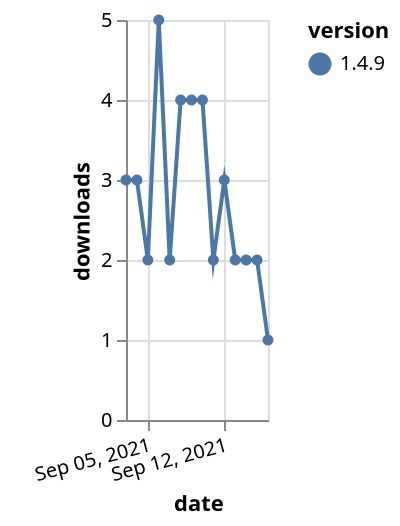 {"$schema": "https://vega.github.io/schema/vega-lite/v5.json", "description": "A simple bar chart with embedded data.", "data": {"values": [{"date": "2021-09-03", "total": 3052, "delta": 3, "version": "1.4.9"}, {"date": "2021-09-04", "total": 3055, "delta": 3, "version": "1.4.9"}, {"date": "2021-09-05", "total": 3057, "delta": 2, "version": "1.4.9"}, {"date": "2021-09-06", "total": 3062, "delta": 5, "version": "1.4.9"}, {"date": "2021-09-07", "total": 3064, "delta": 2, "version": "1.4.9"}, {"date": "2021-09-08", "total": 3068, "delta": 4, "version": "1.4.9"}, {"date": "2021-09-09", "total": 3072, "delta": 4, "version": "1.4.9"}, {"date": "2021-09-10", "total": 3076, "delta": 4, "version": "1.4.9"}, {"date": "2021-09-11", "total": 3078, "delta": 2, "version": "1.4.9"}, {"date": "2021-09-12", "total": 3081, "delta": 3, "version": "1.4.9"}, {"date": "2021-09-13", "total": 3083, "delta": 2, "version": "1.4.9"}, {"date": "2021-09-14", "total": 3085, "delta": 2, "version": "1.4.9"}, {"date": "2021-09-15", "total": 3087, "delta": 2, "version": "1.4.9"}, {"date": "2021-09-16", "total": 3088, "delta": 1, "version": "1.4.9"}]}, "width": "container", "mark": {"type": "line", "point": {"filled": true}}, "encoding": {"x": {"field": "date", "type": "temporal", "timeUnit": "yearmonthdate", "title": "date", "axis": {"labelAngle": -15}}, "y": {"field": "delta", "type": "quantitative", "title": "downloads"}, "color": {"field": "version", "type": "nominal"}, "tooltip": {"field": "delta"}}}